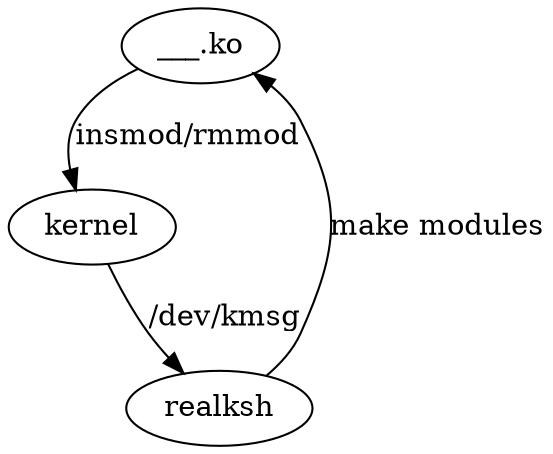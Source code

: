 // circo ./structure.dot -T ps > structure.eps
digraph structure {
mindist=2
"___.ko" -> "kernel" [label="insmod/rmmod"];
"kernel" -> "realksh" [label="/dev/kmsg"];
"realksh" -> "___.ko" [label="make modules"];
}